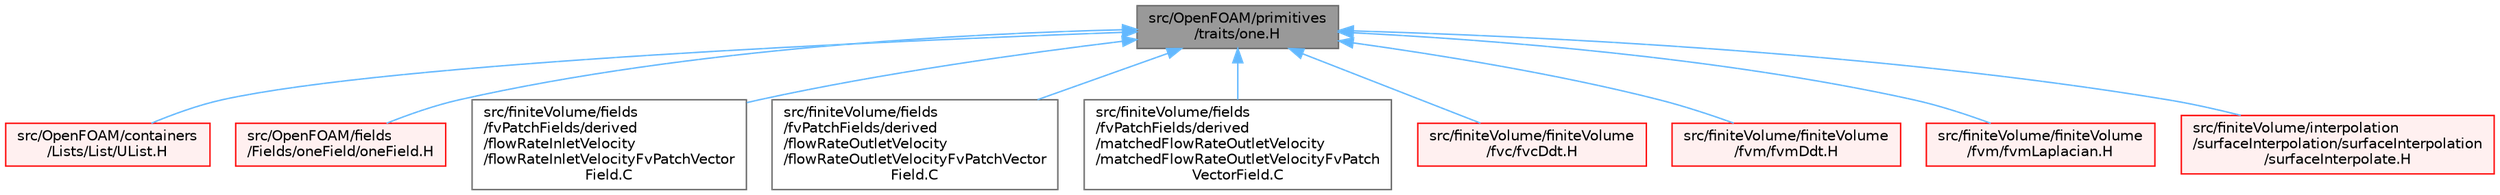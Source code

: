 digraph "src/OpenFOAM/primitives/traits/one.H"
{
 // LATEX_PDF_SIZE
  bgcolor="transparent";
  edge [fontname=Helvetica,fontsize=10,labelfontname=Helvetica,labelfontsize=10];
  node [fontname=Helvetica,fontsize=10,shape=box,height=0.2,width=0.4];
  Node1 [id="Node000001",label="src/OpenFOAM/primitives\l/traits/one.H",height=0.2,width=0.4,color="gray40", fillcolor="grey60", style="filled", fontcolor="black",tooltip=" "];
  Node1 -> Node2 [id="edge1_Node000001_Node000002",dir="back",color="steelblue1",style="solid",tooltip=" "];
  Node2 [id="Node000002",label="src/OpenFOAM/containers\l/Lists/List/UList.H",height=0.2,width=0.4,color="red", fillcolor="#FFF0F0", style="filled",URL="$UList_8H.html",tooltip=" "];
  Node1 -> Node8186 [id="edge2_Node000001_Node008186",dir="back",color="steelblue1",style="solid",tooltip=" "];
  Node8186 [id="Node008186",label="src/OpenFOAM/fields\l/Fields/oneField/oneField.H",height=0.2,width=0.4,color="red", fillcolor="#FFF0F0", style="filled",URL="$oneField_8H.html",tooltip=" "];
  Node1 -> Node2514 [id="edge3_Node000001_Node002514",dir="back",color="steelblue1",style="solid",tooltip=" "];
  Node2514 [id="Node002514",label="src/finiteVolume/fields\l/fvPatchFields/derived\l/flowRateInletVelocity\l/flowRateInletVelocityFvPatchVector\lField.C",height=0.2,width=0.4,color="grey40", fillcolor="white", style="filled",URL="$flowRateInletVelocityFvPatchVectorField_8C.html",tooltip=" "];
  Node1 -> Node2515 [id="edge4_Node000001_Node002515",dir="back",color="steelblue1",style="solid",tooltip=" "];
  Node2515 [id="Node002515",label="src/finiteVolume/fields\l/fvPatchFields/derived\l/flowRateOutletVelocity\l/flowRateOutletVelocityFvPatchVector\lField.C",height=0.2,width=0.4,color="grey40", fillcolor="white", style="filled",URL="$flowRateOutletVelocityFvPatchVectorField_8C.html",tooltip=" "];
  Node1 -> Node2518 [id="edge5_Node000001_Node002518",dir="back",color="steelblue1",style="solid",tooltip=" "];
  Node2518 [id="Node002518",label="src/finiteVolume/fields\l/fvPatchFields/derived\l/matchedFlowRateOutletVelocity\l/matchedFlowRateOutletVelocityFvPatch\lVectorField.C",height=0.2,width=0.4,color="grey40", fillcolor="white", style="filled",URL="$matchedFlowRateOutletVelocityFvPatchVectorField_8C.html",tooltip=" "];
  Node1 -> Node6066 [id="edge6_Node000001_Node006066",dir="back",color="steelblue1",style="solid",tooltip=" "];
  Node6066 [id="Node006066",label="src/finiteVolume/finiteVolume\l/fvc/fvcDdt.H",height=0.2,width=0.4,color="red", fillcolor="#FFF0F0", style="filled",URL="$fvcDdt_8H.html",tooltip="Calculate the first temporal derivative."];
  Node1 -> Node1929 [id="edge7_Node000001_Node001929",dir="back",color="steelblue1",style="solid",tooltip=" "];
  Node1929 [id="Node001929",label="src/finiteVolume/finiteVolume\l/fvm/fvmDdt.H",height=0.2,width=0.4,color="red", fillcolor="#FFF0F0", style="filled",URL="$fvmDdt_8H.html",tooltip="Calculate the matrix for the first temporal derivative."];
  Node1 -> Node1940 [id="edge8_Node000001_Node001940",dir="back",color="steelblue1",style="solid",tooltip=" "];
  Node1940 [id="Node001940",label="src/finiteVolume/finiteVolume\l/fvm/fvmLaplacian.H",height=0.2,width=0.4,color="red", fillcolor="#FFF0F0", style="filled",URL="$fvmLaplacian_8H.html",tooltip="Calculate the matrix for the laplacian of the field."];
  Node1 -> Node7939 [id="edge9_Node000001_Node007939",dir="back",color="steelblue1",style="solid",tooltip=" "];
  Node7939 [id="Node007939",label="src/finiteVolume/interpolation\l/surfaceInterpolation/surfaceInterpolation\l/surfaceInterpolate.H",height=0.2,width=0.4,color="red", fillcolor="#FFF0F0", style="filled",URL="$finiteVolume_2interpolation_2surfaceInterpolation_2surfaceInterpolation_2surfaceInterpolate_8H.html",tooltip="Surface Interpolation."];
}
